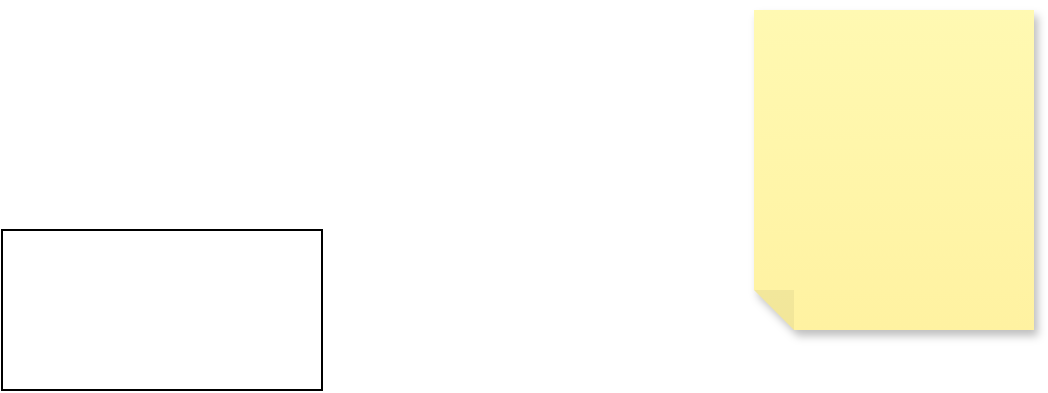 <mxfile version="24.0.6" type="github">
  <diagram name="第 1 页" id="yCaKgUssqRWdy60jEKlt">
    <mxGraphModel dx="1350" dy="630" grid="1" gridSize="10" guides="1" tooltips="1" connect="1" arrows="1" fold="0" page="1" pageScale="1" pageWidth="827" pageHeight="1169" math="0" shadow="0">
      <root>
        <mxCell id="0" />
        <mxCell id="1" parent="0" />
        <mxCell id="Vyf3l9Vs4s22SNfBj9JM-1" value="" style="rounded=0;whiteSpace=wrap;html=1;fontFamily=Architects Daughter;fontSource=https%3A%2F%2Ffonts.googleapis.com%2Fcss%3Ffamily%3DArchitects%2BDaughter;" vertex="1" parent="1">
          <mxGeometry x="254" y="200" width="160" height="80" as="geometry" />
        </mxCell>
        <mxCell id="Vyf3l9Vs4s22SNfBj9JM-2" value="" style="shape=note;whiteSpace=wrap;html=1;backgroundOutline=1;fontColor=#000000;darkOpacity=0.05;fillColor=#FFF9B2;strokeColor=none;fillStyle=solid;direction=west;gradientDirection=north;gradientColor=#FFF2A1;shadow=1;size=20;pointerEvents=1;fontFamily=Architects Daughter;fontSource=https%3A%2F%2Ffonts.googleapis.com%2Fcss%3Ffamily%3DArchitects%2BDaughter;" vertex="1" parent="1">
          <mxGeometry x="630" y="90" width="140" height="160" as="geometry" />
        </mxCell>
      </root>
    </mxGraphModel>
  </diagram>
</mxfile>
